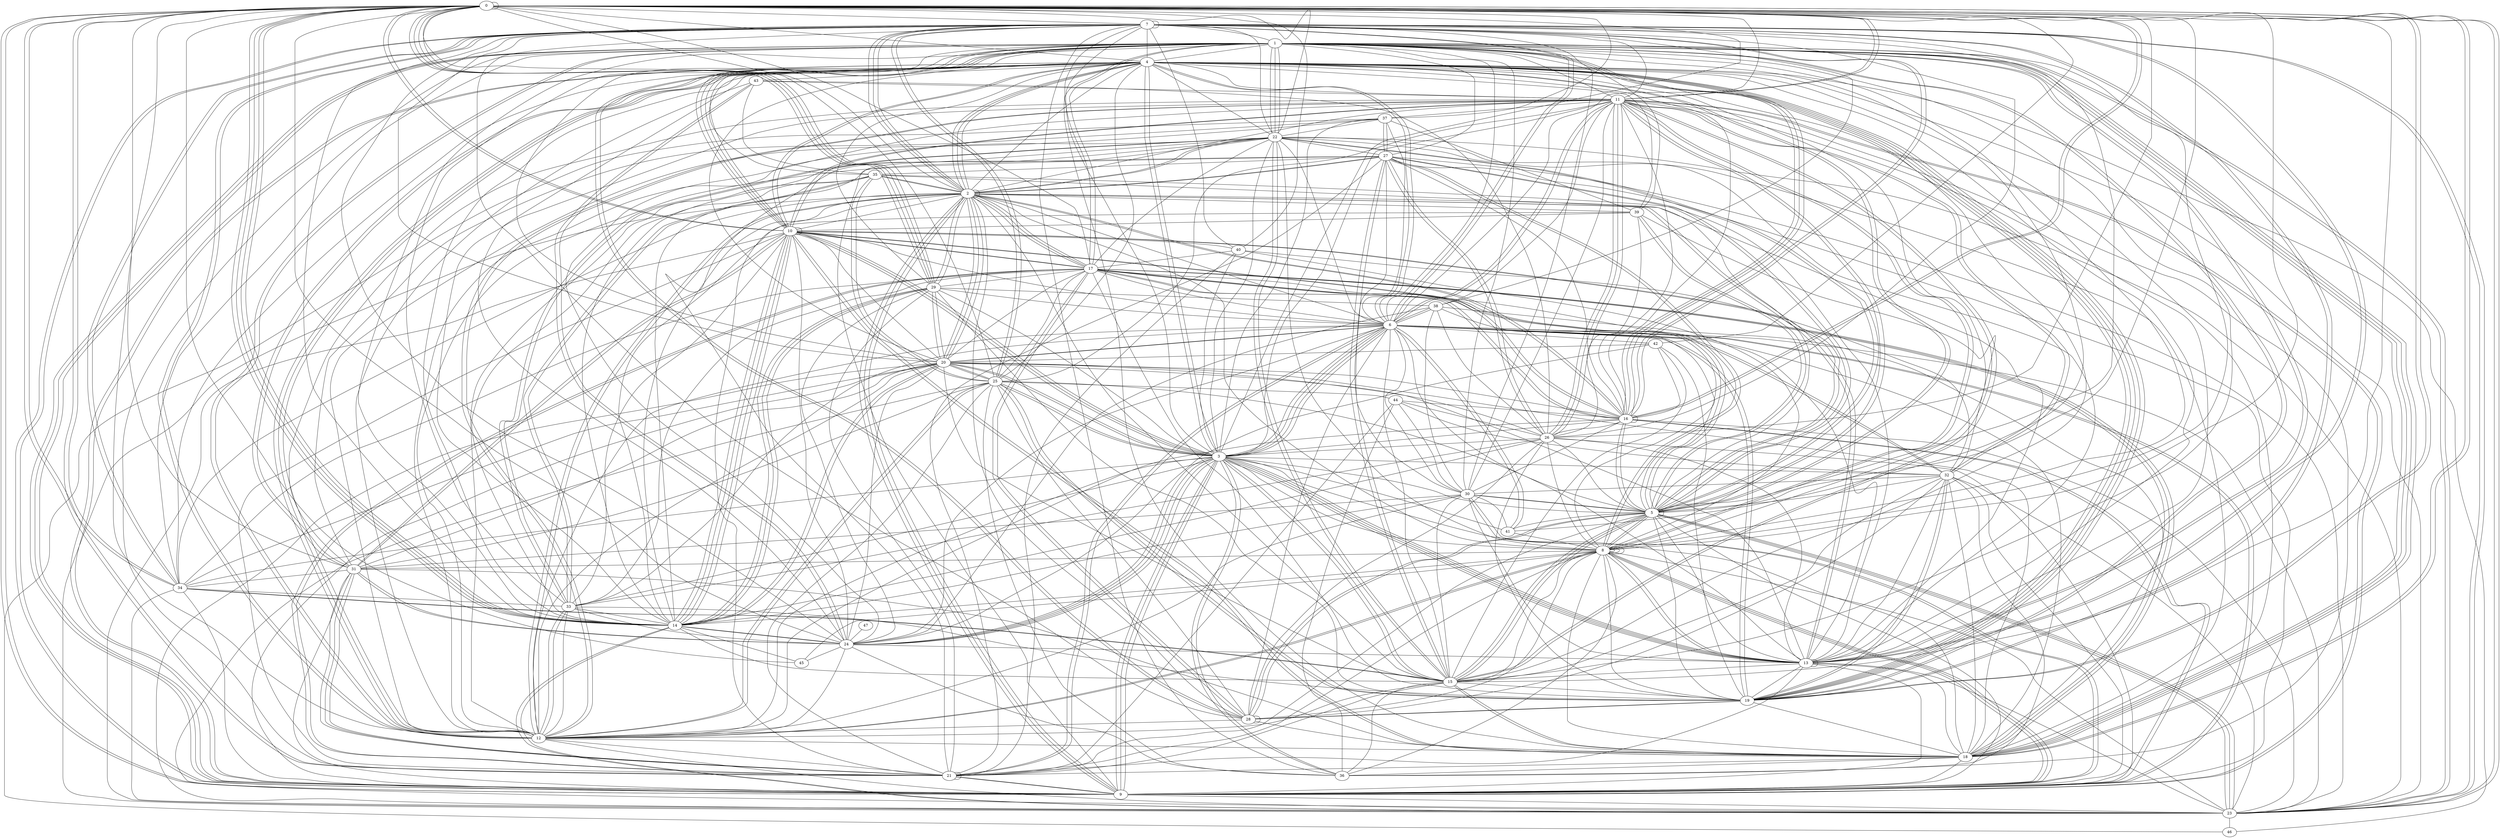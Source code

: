graph G {
0;
1;
2;
3;
4;
5;
6;
7;
8;
9;
10;
11;
12;
13;
14;
15;
16;
17;
18;
19;
20;
21;
22;
23;
24;
25;
26;
27;
28;
29;
30;
31;
32;
33;
34;
35;
36;
37;
38;
39;
40;
41;
42;
43;
44;
45;
46;
47;
19--5 ;
38--7 ;
27--8 ;
6--23 ;
18--38 ;
7--2 ;
30--5 ;
32--23 ;
43--12 ;
8--28 ;
0--10 ;
24--7 ;
10--20 ;
2--11 ;
18--0 ;
0--7 ;
10--31 ;
19--33 ;
2--29 ;
7--26 ;
11--6 ;
20--1 ;
4--0 ;
31--9 ;
44--32 ;
28--6 ;
7--28 ;
29--14 ;
14--39 ;
39--4 ;
12--25 ;
0--11 ;
3--25 ;
14--23 ;
12--0 ;
5--11 ;
30--12 ;
21--21 ;
19--32 ;
4--29 ;
13--11 ;
12--6 ;
21--6 ;
15--22 ;
30--31 ;
8--45 ;
26--14 ;
11--15 ;
6--5 ;
16--3 ;
0--40 ;
24--29 ;
9--7 ;
20--6 ;
10--1 ;
18--17 ;
29--19 ;
11--3 ;
27--2 ;
25--28 ;
3--0 ;
32--6 ;
1--33 ;
15--1 ;
24--33 ;
23--5 ;
34--1 ;
27--37 ;
34--15 ;
27--30 ;
19--25 ;
36--7 ;
13--32 ;
21--10 ;
8--9 ;
14--0 ;
21--9 ;
18--1 ;
29--0 ;
21--13 ;
12--21 ;
13--13 ;
8--40 ;
43--24 ;
4--2 ;
26--3 ;
3--25 ;
34--0 ;
4--7 ;
25--35 ;
18--1 ;
20--18 ;
10--3 ;
7--3 ;
2--15 ;
26--38 ;
14--2 ;
8--9 ;
8--8 ;
18--31 ;
16--20 ;
21--25 ;
4--11 ;
29--14 ;
21--31 ;
21--17 ;
22--6 ;
20--29 ;
7--6 ;
21--2 ;
28--17 ;
32--19 ;
4--25 ;
4--2 ;
0--19 ;
10--24 ;
41--3 ;
12--37 ;
0--25 ;
9--3 ;
2--2 ;
0--29 ;
31--10 ;
5--2 ;
4--12 ;
28--5 ;
12--24 ;
26--33 ;
20--17 ;
3--13 ;
17--29 ;
22--13 ;
16--2 ;
7--2 ;
21--22 ;
3--40 ;
15--18 ;
19--18 ;
4--43 ;
42--16 ;
32--36 ;
3--6 ;
4--5 ;
28--19 ;
7--8 ;
19--7 ;
34--20 ;
6--4 ;
10--6 ;
14--45 ;
5--15 ;
17--28 ;
22--4 ;
5--0 ;
9--5 ;
16--0 ;
31--34 ;
6--37 ;
3--29 ;
7--20 ;
10--14 ;
12--23 ;
20--13 ;
32--15 ;
3--24 ;
25--7 ;
16--26 ;
11--5 ;
22--12 ;
1--28 ;
13--3 ;
42--20 ;
30--11 ;
21--0 ;
18--0 ;
10--14 ;
22--27 ;
13--26 ;
10--1 ;
0--17 ;
7--11 ;
22--5 ;
6--24 ;
1--41 ;
18--3 ;
0--29 ;
15--3 ;
5--8 ;
10--2 ;
17--1 ;
12--7 ;
10--1 ;
5--39 ;
39--10 ;
7--7 ;
2--22 ;
19--13 ;
14--1 ;
28--2 ;
42--0 ;
21--5 ;
24--43 ;
34--9 ;
1--19 ;
45--0 ;
8--31 ;
14--10 ;
18--4 ;
3--37 ;
33--10 ;
25--44 ;
27--5 ;
11--26 ;
10--23 ;
15--30 ;
18--13 ;
37--46 ;
38--6 ;
40--21 ;
13--4 ;
39--1 ;
20--2 ;
16--7 ;
8--12 ;
9--2 ;
47--24 ;
0--26 ;
32--11 ;
3--32 ;
17--18 ;
11--9 ;
17--25 ;
19--1 ;
27--26 ;
16--0 ;
3--6 ;
28--32 ;
20--24 ;
23--0 ;
40--17 ;
19--4 ;
3--6 ;
4--19 ;
16--16 ;
5--26 ;
26--11 ;
8--1 ;
24--42 ;
3--20 ;
1--16 ;
1--9 ;
13--9 ;
9--2 ;
11--1 ;
4--9 ;
2--4 ;
0--14 ;
15--5 ;
1--23 ;
12--2 ;
5--28 ;
3--12 ;
16--4 ;
1--18 ;
17--13 ;
14--7 ;
7--23 ;
13--15 ;
15--12 ;
7--1 ;
16--17 ;
23--14 ;
22--17 ;
22--3 ;
5--16 ;
24--0 ;
4--9 ;
15--27 ;
29--6 ;
9--0 ;
0--23 ;
31--11 ;
9--11 ;
0--0 ;
25--35 ;
21--6 ;
15--34 ;
19--26 ;
29--21 ;
1--23 ;
20--2 ;
4--31 ;
29--38 ;
3--13 ;
16--7 ;
11--12 ;
10--18 ;
9--0 ;
7--9 ;
3--9 ;
27--37 ;
12--20 ;
27--26 ;
2--0 ;
26--11 ;
1--22 ;
6--11 ;
7--19 ;
8--8 ;
36--3 ;
24--11 ;
18--6 ;
6--17 ;
2--35 ;
11--16 ;
1--18 ;
38--24 ;
33--12 ;
13--23 ;
28--28 ;
43--35 ;
20--2 ;
23--25 ;
22--0 ;
14--0 ;
33--14 ;
2--17 ;
37--22 ;
33--35 ;
9--30 ;
4--8 ;
16--10 ;
1--13 ;
8--0 ;
3--24 ;
7--40 ;
13--8 ;
22--7 ;
12--8 ;
0--15 ;
33--22 ;
23--34 ;
5--23 ;
33--17 ;
6--41 ;
5--32 ;
3--6 ;
14--35 ;
34--2 ;
25--36 ;
28--18 ;
7--12 ;
21--15 ;
26--9 ;
13--25 ;
26--20 ;
30--41 ;
27--12 ;
8--27 ;
9--1 ;
13--8 ;
16--9 ;
8--14 ;
15--3 ;
0--10 ;
18--17 ;
7--18 ;
43--26 ;
30--13 ;
14--4 ;
5--22 ;
9--27 ;
24--13 ;
8--18 ;
7--23 ;
22--1 ;
4--10 ;
5--41 ;
27--35 ;
6--19 ;
22--18 ;
32--30 ;
44--36 ;
4--5 ;
15--6 ;
9--32 ;
16--17 ;
32--18 ;
1--22 ;
5--8 ;
4--6 ;
46--4 ;
5--17 ;
8--26 ;
44--26 ;
0--29 ;
6--20 ;
5--5 ;
13--2 ;
19--28 ;
37--39 ;
35--5 ;
23--4 ;
8--11 ;
13--7 ;
15--27 ;
16--2 ;
16--1 ;
10--10 ;
30--14 ;
34--7 ;
8--3 ;
15--18 ;
20--9 ;
8--36 ;
25--20 ;
24--31 ;
34--17 ;
12--11 ;
11--8 ;
11--32 ;
22--8 ;
14--20 ;
12--33 ;
19--4 ;
12--2 ;
35--12 ;
12--18 ;
11--10 ;
30--9 ;
26--28 ;
38--6 ;
14--24 ;
11--10 ;
6--41 ;
3--9 ;
3--5 ;
8--21 ;
42--19 ;
20--15 ;
9--21 ;
3--24 ;
18--10 ;
14--22 ;
30--16 ;
24--31 ;
18--21 ;
23--46 ;
9--23 ;
13--5 ;
30--38 ;
2--29 ;
5--17 ;
24--14 ;
31--20 ;
24--36 ;
22--2 ;
0--19 ;
15--22 ;
4--3 ;
31--4 ;
14--29 ;
23--5 ;
30--6 ;
13--1 ;
41--8 ;
17--21 ;
16--12 ;
6--33 ;
12--1 ;
4--19 ;
20--3 ;
8--23 ;
6--42 ;
13--3 ;
31--25 ;
18--36 ;
7--5 ;
24--45 ;
11--0 ;
4--12 ;
6--0 ;
4--2 ;
1--35 ;
30--7 ;
20--25 ;
36--3 ;
23--27 ;
21--27 ;
27--5 ;
1--10 ;
3--4 ;
11--37 ;
38--11 ;
15--42 ;
6--7 ;
20--14 ;
3--10 ;
21--31 ;
15--5 ;
17--10 ;
2--27 ;
15--36 ;
33--22 ;
16--27 ;
1--6 ;
4--20 ;
16--5 ;
6--32 ;
33--35 ;
4--10 ;
10--3 ;
10--14 ;
7--25 ;
19--17 ;
35--2 ;
16--9 ;
5--2 ;
17--2 ;
7--34 ;
2--9 ;
32--39 ;
25--11 ;
14--11 ;
33--12 ;
10--13 ;
34--0 ;
27--1 ;
2--39 ;
13--10 ;
33--3 ;
44--21 ;
9--18 ;
10--17 ;
39--5 ;
17--2 ;
9--6 ;
38--8 ;
14--0 ;
9--22 ;
1--28 ;
24--3 ;
44--30 ;
34--33 ;
31--37 ;
23--16 ;
19--28 ;
1--16 ;
19--4 ;
26--39 ;
17--5 ;
23--22 ;
7--13 ;
2--6 ;
12--25 ;
25--19 ;
31--0 ;
4--34 ;
2--23 ;
21--0 ;
9--6 ;
11--15 ;
37--0 ;
4--15 ;
8--15 ;
8--19 ;
4--12 ;
1--21 ;
7--2 ;
1--12 ;
13--35 ;
30--5 ;
14--15 ;
28--12 ;
32--40 ;
1--4 ;
27--14 ;
44--16 ;
9--8 ;
10--16 ;
10--40 ;
31--21 ;
20--29 ;
1--30 ;
34--3 ;
9--1 ;
11--36 ;
2--8 ;
4--24 ;
43--11 ;
17--1 ;
15--19 ;
6--19 ;
23--20 ;
8--8 ;
}
